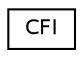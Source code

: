 digraph "Graphical Class Hierarchy"
{
  edge [fontname="Helvetica",fontsize="10",labelfontname="Helvetica",labelfontsize="10"];
  node [fontname="Helvetica",fontsize="10",shape=record];
  rankdir="LR";
  Node1 [label="CFI",height=0.2,width=0.4,color="black", fillcolor="white", style="filled",URL="$class_c_f_i.xhtml"];
}
